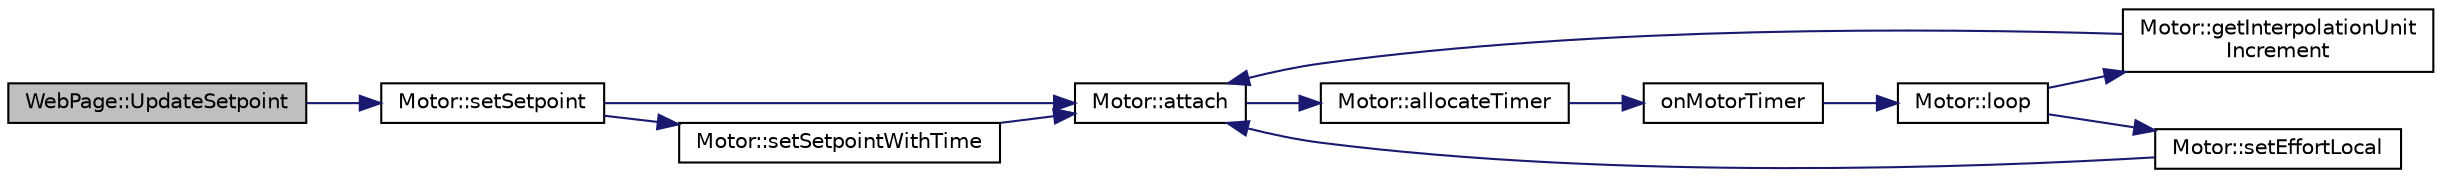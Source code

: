 digraph "WebPage::UpdateSetpoint"
{
 // LATEX_PDF_SIZE
  edge [fontname="Helvetica",fontsize="10",labelfontname="Helvetica",labelfontsize="10"];
  node [fontname="Helvetica",fontsize="10",shape=record];
  rankdir="LR";
  Node1 [label="WebPage::UpdateSetpoint",height=0.2,width=0.4,color="black", fillcolor="grey75", style="filled", fontcolor="black",tooltip=" "];
  Node1 -> Node2 [color="midnightblue",fontsize="10",style="solid",fontname="Helvetica"];
  Node2 [label="Motor::setSetpoint",height=0.2,width=0.4,color="black", fillcolor="white", style="filled",URL="$classMotor.html#a10ffc9b2378be87665ef08a26db88ba3",tooltip=" "];
  Node2 -> Node3 [color="midnightblue",fontsize="10",style="solid",fontname="Helvetica"];
  Node3 [label="Motor::attach",height=0.2,width=0.4,color="black", fillcolor="white", style="filled",URL="$classMotor.html#a1d359b5a58005e36f3eef43dcd929da7",tooltip="Attach the motors hardware."];
  Node3 -> Node4 [color="midnightblue",fontsize="10",style="solid",fontname="Helvetica"];
  Node4 [label="Motor::allocateTimer",height=0.2,width=0.4,color="black", fillcolor="white", style="filled",URL="$classMotor.html#aa5dbe98f9cbaebd430bf1b7841d4bbc0",tooltip=" "];
  Node4 -> Node5 [color="midnightblue",fontsize="10",style="solid",fontname="Helvetica"];
  Node5 [label="onMotorTimer",height=0.2,width=0.4,color="black", fillcolor="white", style="filled",URL="$Motor_8cpp.html#adb66b9c7a2544338725556bce116d5df",tooltip=" "];
  Node5 -> Node6 [color="midnightblue",fontsize="10",style="solid",fontname="Helvetica"];
  Node6 [label="Motor::loop",height=0.2,width=0.4,color="black", fillcolor="white", style="filled",URL="$classMotor.html#a2db9c1833fe2b9e5b1b1e4b9e5d4c4ee",tooltip=" "];
  Node6 -> Node7 [color="midnightblue",fontsize="10",style="solid",fontname="Helvetica"];
  Node7 [label="Motor::getInterpolationUnit\lIncrement",height=0.2,width=0.4,color="black", fillcolor="white", style="filled",URL="$classMotor.html#aee3b24180cc7221ab63e1c2c32363693",tooltip=" "];
  Node7 -> Node3 [color="midnightblue",fontsize="10",style="solid",fontname="Helvetica"];
  Node6 -> Node8 [color="midnightblue",fontsize="10",style="solid",fontname="Helvetica"];
  Node8 [label="Motor::setEffortLocal",height=0.2,width=0.4,color="black", fillcolor="white", style="filled",URL="$classMotor.html#adc069b762efb5288612fa03b00c86dbf",tooltip=" "];
  Node8 -> Node3 [color="midnightblue",fontsize="10",style="solid",fontname="Helvetica"];
  Node2 -> Node9 [color="midnightblue",fontsize="10",style="solid",fontname="Helvetica"];
  Node9 [label="Motor::setSetpointWithTime",height=0.2,width=0.4,color="black", fillcolor="white", style="filled",URL="$classMotor.html#a9cdbe8186e8b6337e14743c4d2a37bc6",tooltip=" "];
  Node9 -> Node3 [color="midnightblue",fontsize="10",style="solid",fontname="Helvetica"];
}
